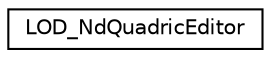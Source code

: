 digraph G
{
  edge [fontname="Helvetica",fontsize="10",labelfontname="Helvetica",labelfontsize="10"];
  node [fontname="Helvetica",fontsize="10",shape=record];
  rankdir=LR;
  Node1 [label="LOD_NdQuadricEditor",height=0.2,width=0.4,color="black", fillcolor="white", style="filled",URL="$d5/d5e/classLOD__NdQuadricEditor.html"];
}
